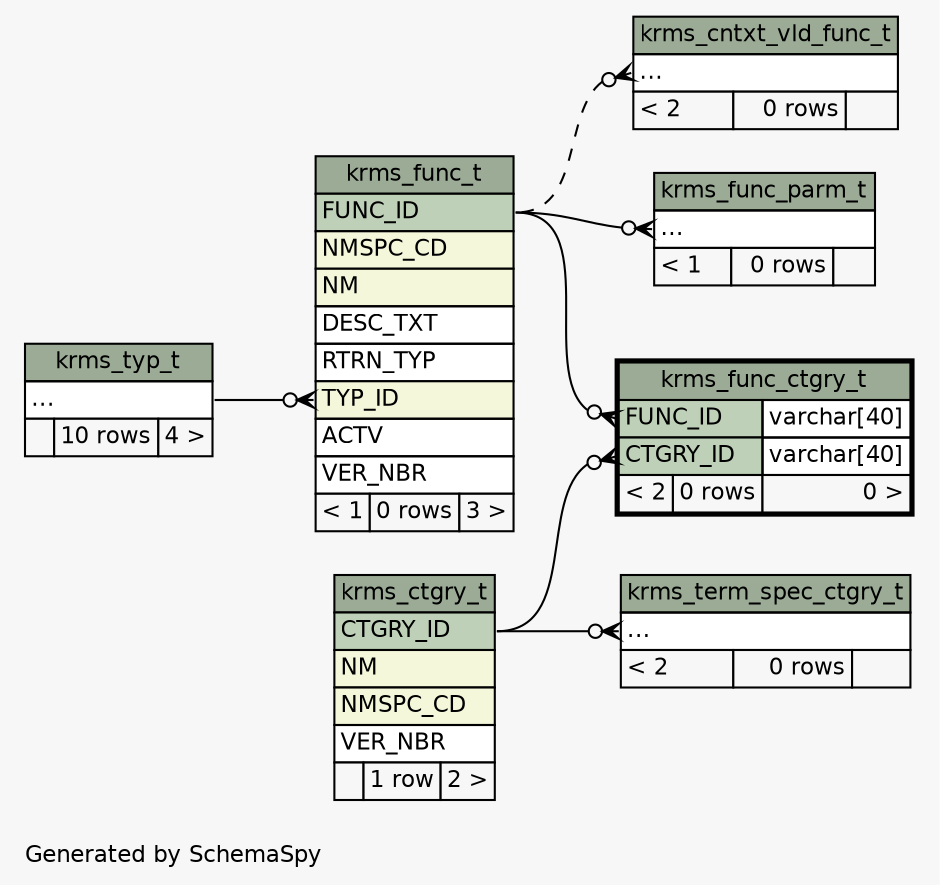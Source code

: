 // dot 2.28.0 on Mac OS X 10.7.2
// SchemaSpy rev 590
digraph "impliedTwoDegreesRelationshipsDiagram" {
  graph [
    rankdir="RL"
    bgcolor="#f7f7f7"
    label="\nGenerated by SchemaSpy"
    labeljust="l"
    nodesep="0.18"
    ranksep="0.46"
    fontname="Helvetica"
    fontsize="11"
  ];
  node [
    fontname="Helvetica"
    fontsize="11"
    shape="plaintext"
  ];
  edge [
    arrowsize="0.8"
  ];
  "krms_cntxt_vld_func_t":"elipses":w -> "krms_func_t":"FUNC_ID":e [arrowhead=none dir=back arrowtail=crowodot style=dashed];
  "krms_func_ctgry_t":"CTGRY_ID":w -> "krms_ctgry_t":"CTGRY_ID":e [arrowhead=none dir=back arrowtail=crowodot];
  "krms_func_ctgry_t":"FUNC_ID":w -> "krms_func_t":"FUNC_ID":e [arrowhead=none dir=back arrowtail=crowodot];
  "krms_func_parm_t":"elipses":w -> "krms_func_t":"FUNC_ID":e [arrowhead=none dir=back arrowtail=crowodot];
  "krms_func_t":"TYP_ID":w -> "krms_typ_t":"elipses":e [arrowhead=none dir=back arrowtail=crowodot];
  "krms_term_spec_ctgry_t":"elipses":w -> "krms_ctgry_t":"CTGRY_ID":e [arrowhead=none dir=back arrowtail=crowodot];
  "krms_cntxt_vld_func_t" [
    label=<
    <TABLE BORDER="0" CELLBORDER="1" CELLSPACING="0" BGCOLOR="#ffffff">
      <TR><TD COLSPAN="3" BGCOLOR="#9bab96" ALIGN="CENTER">krms_cntxt_vld_func_t</TD></TR>
      <TR><TD PORT="elipses" COLSPAN="3" ALIGN="LEFT">...</TD></TR>
      <TR><TD ALIGN="LEFT" BGCOLOR="#f7f7f7">&lt; 2</TD><TD ALIGN="RIGHT" BGCOLOR="#f7f7f7">0 rows</TD><TD ALIGN="RIGHT" BGCOLOR="#f7f7f7">  </TD></TR>
    </TABLE>>
    URL="krms_cntxt_vld_func_t.html"
    tooltip="krms_cntxt_vld_func_t"
  ];
  "krms_ctgry_t" [
    label=<
    <TABLE BORDER="0" CELLBORDER="1" CELLSPACING="0" BGCOLOR="#ffffff">
      <TR><TD COLSPAN="3" BGCOLOR="#9bab96" ALIGN="CENTER">krms_ctgry_t</TD></TR>
      <TR><TD PORT="CTGRY_ID" COLSPAN="3" BGCOLOR="#bed1b8" ALIGN="LEFT">CTGRY_ID</TD></TR>
      <TR><TD PORT="NM" COLSPAN="3" BGCOLOR="#f4f7da" ALIGN="LEFT">NM</TD></TR>
      <TR><TD PORT="NMSPC_CD" COLSPAN="3" BGCOLOR="#f4f7da" ALIGN="LEFT">NMSPC_CD</TD></TR>
      <TR><TD PORT="VER_NBR" COLSPAN="3" ALIGN="LEFT">VER_NBR</TD></TR>
      <TR><TD ALIGN="LEFT" BGCOLOR="#f7f7f7">  </TD><TD ALIGN="RIGHT" BGCOLOR="#f7f7f7">1 row</TD><TD ALIGN="RIGHT" BGCOLOR="#f7f7f7">2 &gt;</TD></TR>
    </TABLE>>
    URL="krms_ctgry_t.html"
    tooltip="krms_ctgry_t"
  ];
  "krms_func_ctgry_t" [
    label=<
    <TABLE BORDER="2" CELLBORDER="1" CELLSPACING="0" BGCOLOR="#ffffff">
      <TR><TD COLSPAN="3" BGCOLOR="#9bab96" ALIGN="CENTER">krms_func_ctgry_t</TD></TR>
      <TR><TD PORT="FUNC_ID" COLSPAN="2" BGCOLOR="#bed1b8" ALIGN="LEFT">FUNC_ID</TD><TD PORT="FUNC_ID.type" ALIGN="LEFT">varchar[40]</TD></TR>
      <TR><TD PORT="CTGRY_ID" COLSPAN="2" BGCOLOR="#bed1b8" ALIGN="LEFT">CTGRY_ID</TD><TD PORT="CTGRY_ID.type" ALIGN="LEFT">varchar[40]</TD></TR>
      <TR><TD ALIGN="LEFT" BGCOLOR="#f7f7f7">&lt; 2</TD><TD ALIGN="RIGHT" BGCOLOR="#f7f7f7">0 rows</TD><TD ALIGN="RIGHT" BGCOLOR="#f7f7f7">0 &gt;</TD></TR>
    </TABLE>>
    URL="krms_func_ctgry_t.html"
    tooltip="krms_func_ctgry_t"
  ];
  "krms_func_parm_t" [
    label=<
    <TABLE BORDER="0" CELLBORDER="1" CELLSPACING="0" BGCOLOR="#ffffff">
      <TR><TD COLSPAN="3" BGCOLOR="#9bab96" ALIGN="CENTER">krms_func_parm_t</TD></TR>
      <TR><TD PORT="elipses" COLSPAN="3" ALIGN="LEFT">...</TD></TR>
      <TR><TD ALIGN="LEFT" BGCOLOR="#f7f7f7">&lt; 1</TD><TD ALIGN="RIGHT" BGCOLOR="#f7f7f7">0 rows</TD><TD ALIGN="RIGHT" BGCOLOR="#f7f7f7">  </TD></TR>
    </TABLE>>
    URL="krms_func_parm_t.html"
    tooltip="krms_func_parm_t"
  ];
  "krms_func_t" [
    label=<
    <TABLE BORDER="0" CELLBORDER="1" CELLSPACING="0" BGCOLOR="#ffffff">
      <TR><TD COLSPAN="3" BGCOLOR="#9bab96" ALIGN="CENTER">krms_func_t</TD></TR>
      <TR><TD PORT="FUNC_ID" COLSPAN="3" BGCOLOR="#bed1b8" ALIGN="LEFT">FUNC_ID</TD></TR>
      <TR><TD PORT="NMSPC_CD" COLSPAN="3" BGCOLOR="#f4f7da" ALIGN="LEFT">NMSPC_CD</TD></TR>
      <TR><TD PORT="NM" COLSPAN="3" BGCOLOR="#f4f7da" ALIGN="LEFT">NM</TD></TR>
      <TR><TD PORT="DESC_TXT" COLSPAN="3" ALIGN="LEFT">DESC_TXT</TD></TR>
      <TR><TD PORT="RTRN_TYP" COLSPAN="3" ALIGN="LEFT">RTRN_TYP</TD></TR>
      <TR><TD PORT="TYP_ID" COLSPAN="3" BGCOLOR="#f4f7da" ALIGN="LEFT">TYP_ID</TD></TR>
      <TR><TD PORT="ACTV" COLSPAN="3" ALIGN="LEFT">ACTV</TD></TR>
      <TR><TD PORT="VER_NBR" COLSPAN="3" ALIGN="LEFT">VER_NBR</TD></TR>
      <TR><TD ALIGN="LEFT" BGCOLOR="#f7f7f7">&lt; 1</TD><TD ALIGN="RIGHT" BGCOLOR="#f7f7f7">0 rows</TD><TD ALIGN="RIGHT" BGCOLOR="#f7f7f7">3 &gt;</TD></TR>
    </TABLE>>
    URL="krms_func_t.html"
    tooltip="krms_func_t"
  ];
  "krms_term_spec_ctgry_t" [
    label=<
    <TABLE BORDER="0" CELLBORDER="1" CELLSPACING="0" BGCOLOR="#ffffff">
      <TR><TD COLSPAN="3" BGCOLOR="#9bab96" ALIGN="CENTER">krms_term_spec_ctgry_t</TD></TR>
      <TR><TD PORT="elipses" COLSPAN="3" ALIGN="LEFT">...</TD></TR>
      <TR><TD ALIGN="LEFT" BGCOLOR="#f7f7f7">&lt; 2</TD><TD ALIGN="RIGHT" BGCOLOR="#f7f7f7">0 rows</TD><TD ALIGN="RIGHT" BGCOLOR="#f7f7f7">  </TD></TR>
    </TABLE>>
    URL="krms_term_spec_ctgry_t.html"
    tooltip="krms_term_spec_ctgry_t"
  ];
  "krms_typ_t" [
    label=<
    <TABLE BORDER="0" CELLBORDER="1" CELLSPACING="0" BGCOLOR="#ffffff">
      <TR><TD COLSPAN="3" BGCOLOR="#9bab96" ALIGN="CENTER">krms_typ_t</TD></TR>
      <TR><TD PORT="elipses" COLSPAN="3" ALIGN="LEFT">...</TD></TR>
      <TR><TD ALIGN="LEFT" BGCOLOR="#f7f7f7">  </TD><TD ALIGN="RIGHT" BGCOLOR="#f7f7f7">10 rows</TD><TD ALIGN="RIGHT" BGCOLOR="#f7f7f7">4 &gt;</TD></TR>
    </TABLE>>
    URL="krms_typ_t.html"
    tooltip="krms_typ_t"
  ];
}
